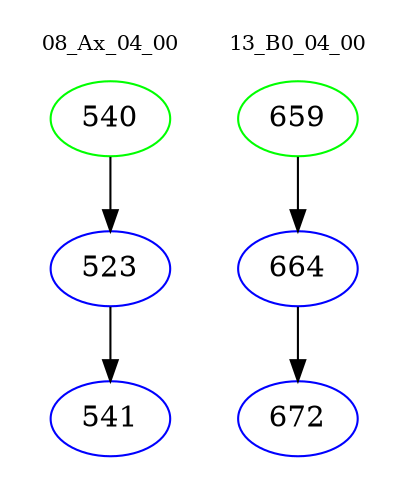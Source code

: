 digraph{
subgraph cluster_0 {
color = white
label = "08_Ax_04_00";
fontsize=10;
T0_540 [label="540", color="green"]
T0_540 -> T0_523 [color="black"]
T0_523 [label="523", color="blue"]
T0_523 -> T0_541 [color="black"]
T0_541 [label="541", color="blue"]
}
subgraph cluster_1 {
color = white
label = "13_B0_04_00";
fontsize=10;
T1_659 [label="659", color="green"]
T1_659 -> T1_664 [color="black"]
T1_664 [label="664", color="blue"]
T1_664 -> T1_672 [color="black"]
T1_672 [label="672", color="blue"]
}
}
